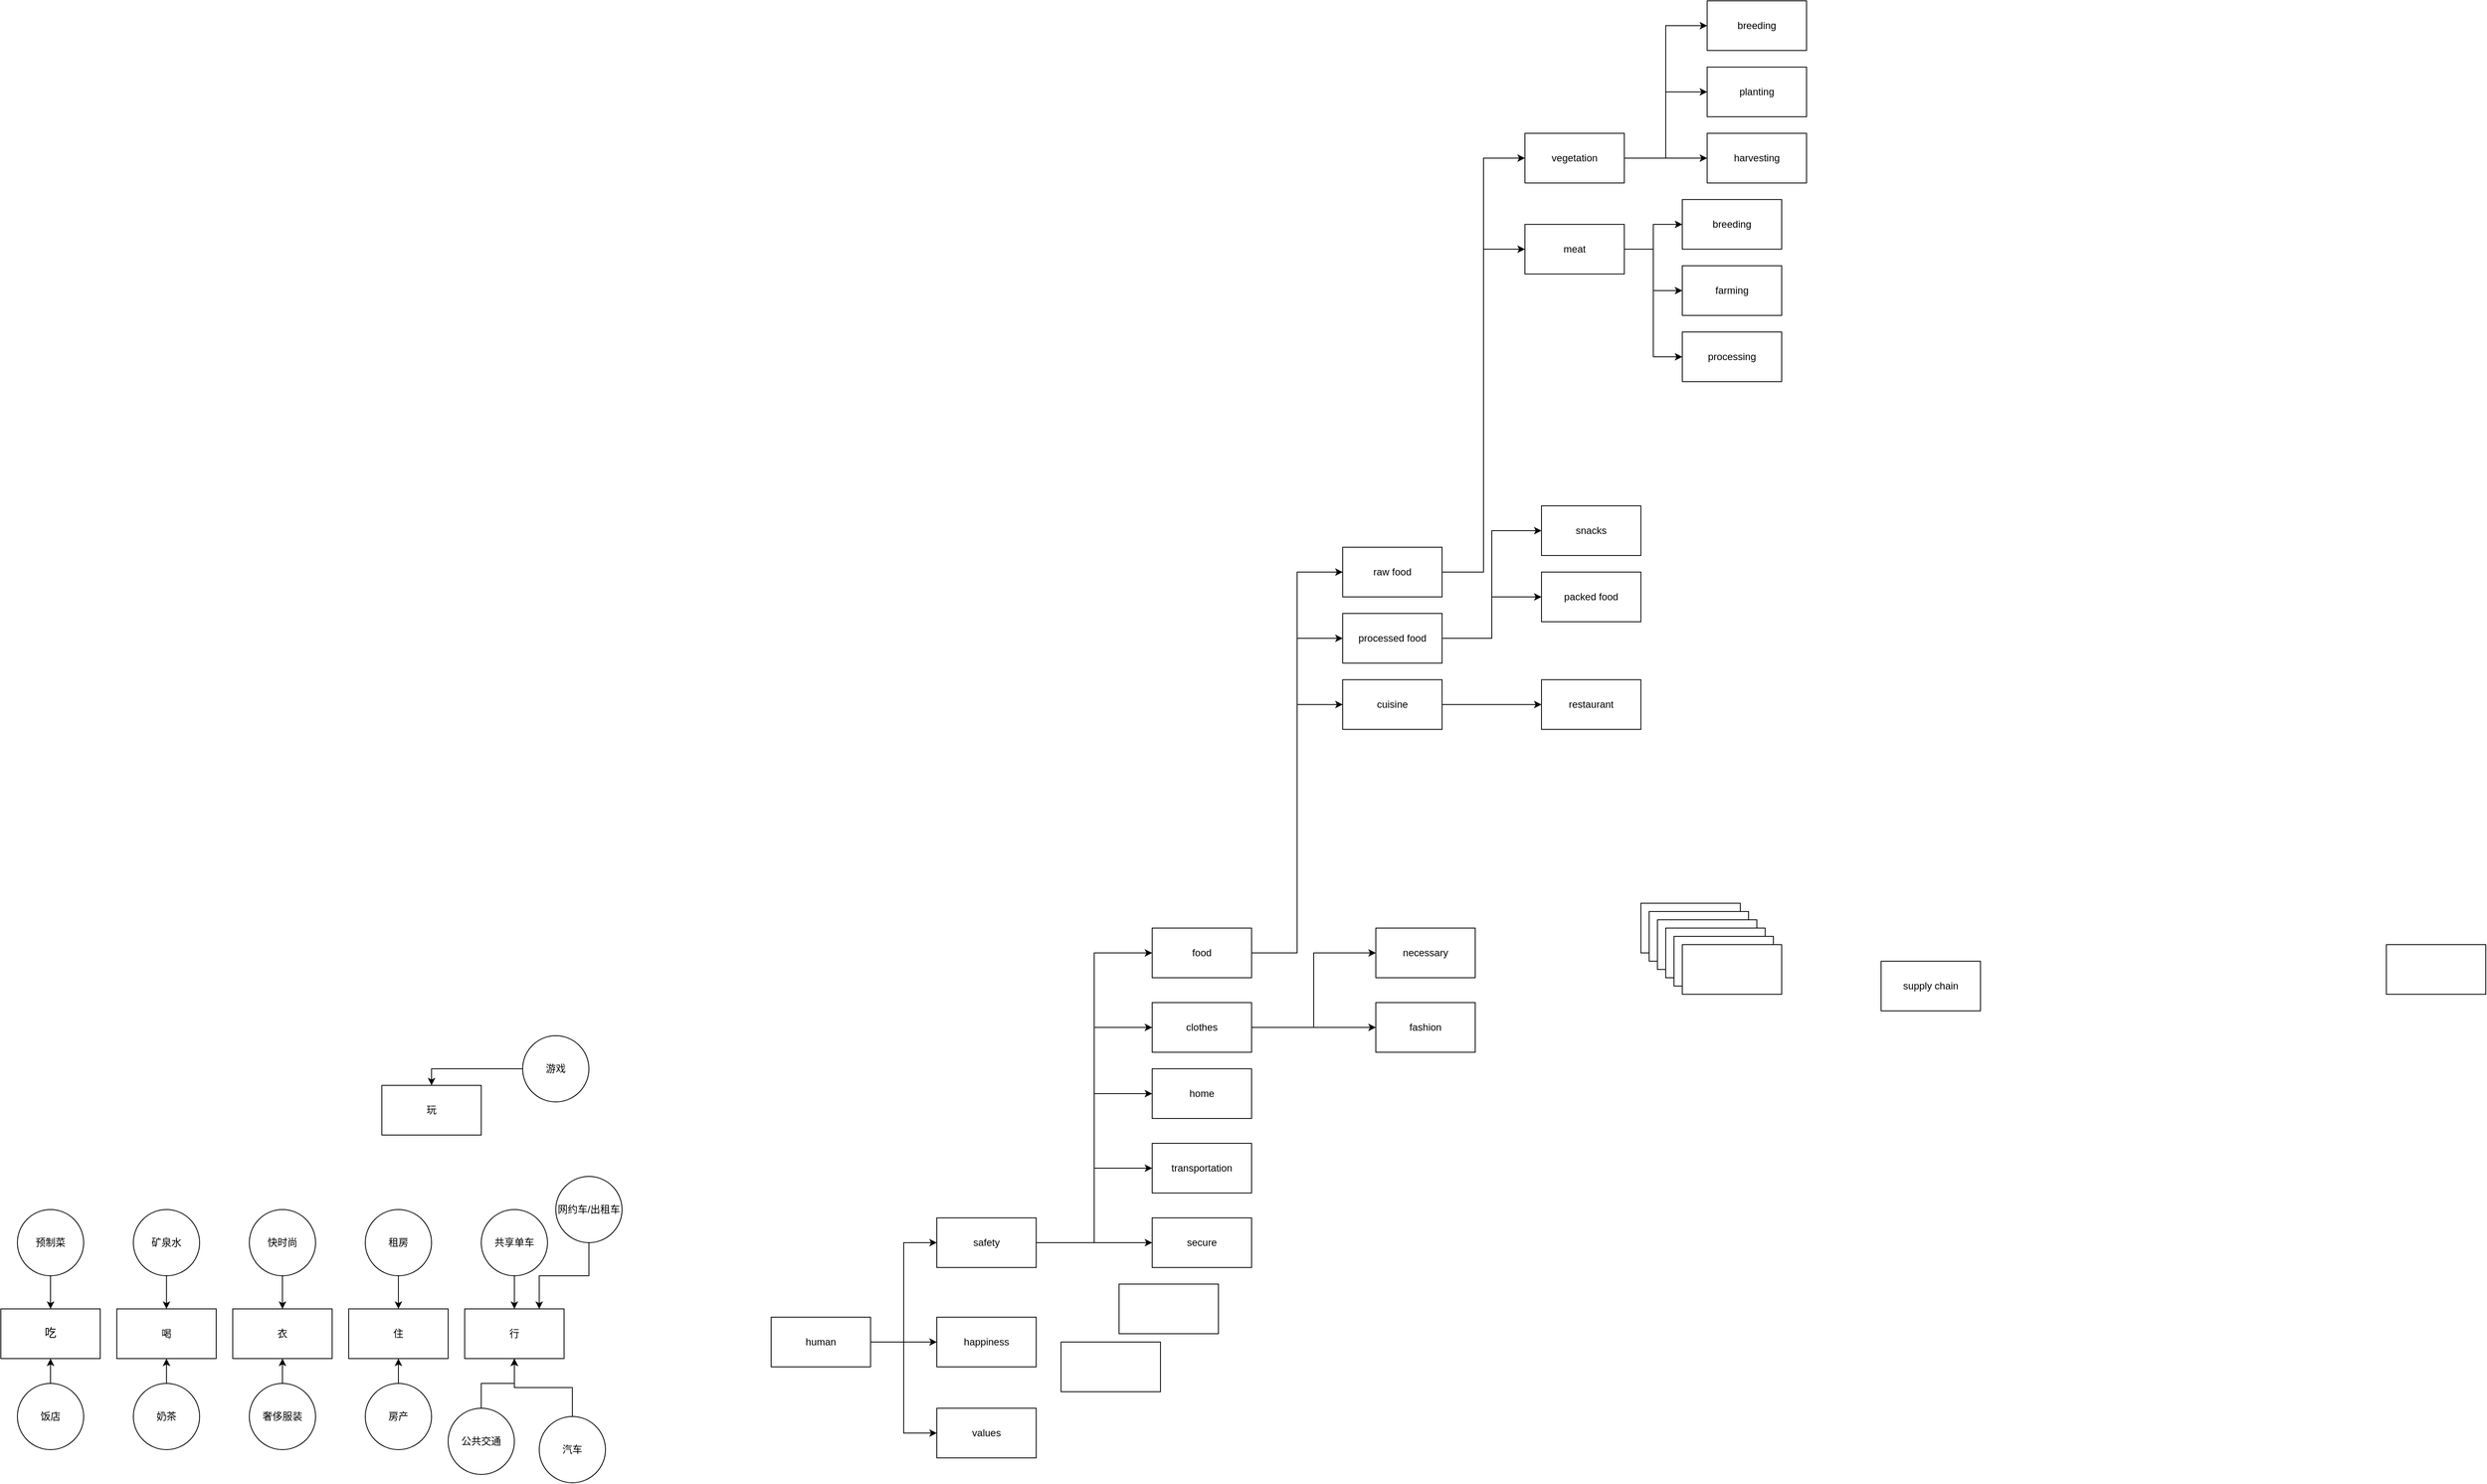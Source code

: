 <mxfile version="24.8.4">
  <diagram name="第 1 页" id="bKC5QmhDBSJt0FXYR_QA">
    <mxGraphModel dx="4406" dy="5330" grid="1" gridSize="10" guides="1" tooltips="1" connect="1" arrows="1" fold="1" page="1" pageScale="1" pageWidth="3300" pageHeight="4681" math="0" shadow="0">
      <root>
        <mxCell id="0" />
        <mxCell id="1" parent="0" />
        <mxCell id="_Jt70skvFzHEWjwzI6Lq-7" value="玩" style="whiteSpace=wrap;html=1;" parent="1" vertex="1">
          <mxGeometry x="-400" y="450" width="120" height="60" as="geometry" />
        </mxCell>
        <mxCell id="_Jt70skvFzHEWjwzI6Lq-33" style="edgeStyle=orthogonalEdgeStyle;rounded=0;orthogonalLoop=1;jettySize=auto;html=1;entryX=0.5;entryY=0;entryDx=0;entryDy=0;" parent="1" source="_Jt70skvFzHEWjwzI6Lq-32" target="_Jt70skvFzHEWjwzI6Lq-7" edge="1">
          <mxGeometry relative="1" as="geometry" />
        </mxCell>
        <mxCell id="_Jt70skvFzHEWjwzI6Lq-32" value="游戏" style="ellipse;whiteSpace=wrap;html=1;" parent="1" vertex="1">
          <mxGeometry x="-230" y="390" width="80" height="80" as="geometry" />
        </mxCell>
        <mxCell id="nXqNh91f3k578FwpFISp-6" style="edgeStyle=orthogonalEdgeStyle;rounded=0;orthogonalLoop=1;jettySize=auto;html=1;entryX=0;entryY=0.5;entryDx=0;entryDy=0;" edge="1" parent="1" source="nXqNh91f3k578FwpFISp-1" target="nXqNh91f3k578FwpFISp-2">
          <mxGeometry relative="1" as="geometry" />
        </mxCell>
        <mxCell id="nXqNh91f3k578FwpFISp-7" style="edgeStyle=orthogonalEdgeStyle;rounded=0;orthogonalLoop=1;jettySize=auto;html=1;entryX=0;entryY=0.5;entryDx=0;entryDy=0;" edge="1" parent="1" source="nXqNh91f3k578FwpFISp-1" target="nXqNh91f3k578FwpFISp-3">
          <mxGeometry relative="1" as="geometry" />
        </mxCell>
        <mxCell id="nXqNh91f3k578FwpFISp-8" style="edgeStyle=orthogonalEdgeStyle;rounded=0;orthogonalLoop=1;jettySize=auto;html=1;entryX=0;entryY=0.5;entryDx=0;entryDy=0;" edge="1" parent="1" source="nXqNh91f3k578FwpFISp-1" target="nXqNh91f3k578FwpFISp-4">
          <mxGeometry relative="1" as="geometry" />
        </mxCell>
        <mxCell id="nXqNh91f3k578FwpFISp-1" value="human" style="rounded=0;whiteSpace=wrap;html=1;" vertex="1" parent="1">
          <mxGeometry x="70" y="730" width="120" height="60" as="geometry" />
        </mxCell>
        <mxCell id="nXqNh91f3k578FwpFISp-10" value="" style="edgeStyle=orthogonalEdgeStyle;rounded=0;orthogonalLoop=1;jettySize=auto;html=1;entryX=0;entryY=0.5;entryDx=0;entryDy=0;" edge="1" parent="1" source="nXqNh91f3k578FwpFISp-2" target="nXqNh91f3k578FwpFISp-9">
          <mxGeometry relative="1" as="geometry" />
        </mxCell>
        <mxCell id="nXqNh91f3k578FwpFISp-29" style="edgeStyle=orthogonalEdgeStyle;rounded=0;orthogonalLoop=1;jettySize=auto;html=1;entryX=0;entryY=0.5;entryDx=0;entryDy=0;" edge="1" parent="1" source="nXqNh91f3k578FwpFISp-2" target="nXqNh91f3k578FwpFISp-28">
          <mxGeometry relative="1" as="geometry" />
        </mxCell>
        <mxCell id="nXqNh91f3k578FwpFISp-59" style="edgeStyle=orthogonalEdgeStyle;rounded=0;orthogonalLoop=1;jettySize=auto;html=1;entryX=0;entryY=0.5;entryDx=0;entryDy=0;" edge="1" parent="1" source="nXqNh91f3k578FwpFISp-2" target="nXqNh91f3k578FwpFISp-24">
          <mxGeometry relative="1" as="geometry" />
        </mxCell>
        <mxCell id="nXqNh91f3k578FwpFISp-60" style="edgeStyle=orthogonalEdgeStyle;rounded=0;orthogonalLoop=1;jettySize=auto;html=1;entryX=0;entryY=0.5;entryDx=0;entryDy=0;" edge="1" parent="1" source="nXqNh91f3k578FwpFISp-2" target="nXqNh91f3k578FwpFISp-23">
          <mxGeometry relative="1" as="geometry" />
        </mxCell>
        <mxCell id="nXqNh91f3k578FwpFISp-61" style="edgeStyle=orthogonalEdgeStyle;rounded=0;orthogonalLoop=1;jettySize=auto;html=1;entryX=0;entryY=0.5;entryDx=0;entryDy=0;" edge="1" parent="1" source="nXqNh91f3k578FwpFISp-2" target="nXqNh91f3k578FwpFISp-22">
          <mxGeometry relative="1" as="geometry" />
        </mxCell>
        <mxCell id="nXqNh91f3k578FwpFISp-2" value="safety" style="rounded=0;whiteSpace=wrap;html=1;" vertex="1" parent="1">
          <mxGeometry x="270" y="610" width="120" height="60" as="geometry" />
        </mxCell>
        <mxCell id="nXqNh91f3k578FwpFISp-3" value="happiness" style="rounded=0;whiteSpace=wrap;html=1;" vertex="1" parent="1">
          <mxGeometry x="270" y="730" width="120" height="60" as="geometry" />
        </mxCell>
        <mxCell id="nXqNh91f3k578FwpFISp-4" value="values" style="rounded=0;whiteSpace=wrap;html=1;" vertex="1" parent="1">
          <mxGeometry x="270" y="840" width="120" height="60" as="geometry" />
        </mxCell>
        <mxCell id="nXqNh91f3k578FwpFISp-62" style="edgeStyle=orthogonalEdgeStyle;rounded=0;orthogonalLoop=1;jettySize=auto;html=1;entryX=0;entryY=0.5;entryDx=0;entryDy=0;" edge="1" parent="1" source="nXqNh91f3k578FwpFISp-9" target="nXqNh91f3k578FwpFISp-26">
          <mxGeometry relative="1" as="geometry" />
        </mxCell>
        <mxCell id="nXqNh91f3k578FwpFISp-63" style="edgeStyle=orthogonalEdgeStyle;rounded=0;orthogonalLoop=1;jettySize=auto;html=1;entryX=0;entryY=0.5;entryDx=0;entryDy=0;" edge="1" parent="1" source="nXqNh91f3k578FwpFISp-9" target="nXqNh91f3k578FwpFISp-25">
          <mxGeometry relative="1" as="geometry" />
        </mxCell>
        <mxCell id="nXqNh91f3k578FwpFISp-69" value="" style="edgeStyle=orthogonalEdgeStyle;rounded=0;orthogonalLoop=1;jettySize=auto;html=1;entryX=0;entryY=0.5;entryDx=0;entryDy=0;" edge="1" parent="1" source="nXqNh91f3k578FwpFISp-9" target="nXqNh91f3k578FwpFISp-68">
          <mxGeometry relative="1" as="geometry" />
        </mxCell>
        <mxCell id="nXqNh91f3k578FwpFISp-9" value="food" style="rounded=0;whiteSpace=wrap;html=1;" vertex="1" parent="1">
          <mxGeometry x="530" y="260" width="120" height="60" as="geometry" />
        </mxCell>
        <mxCell id="nXqNh91f3k578FwpFISp-11" value="" style="rounded=0;whiteSpace=wrap;html=1;" vertex="1" parent="1">
          <mxGeometry x="420" y="760" width="120" height="60" as="geometry" />
        </mxCell>
        <mxCell id="nXqNh91f3k578FwpFISp-12" value="" style="rounded=0;whiteSpace=wrap;html=1;" vertex="1" parent="1">
          <mxGeometry x="420" y="760" width="120" height="60" as="geometry" />
        </mxCell>
        <mxCell id="nXqNh91f3k578FwpFISp-13" value="" style="rounded=0;whiteSpace=wrap;html=1;" vertex="1" parent="1">
          <mxGeometry x="1120" y="230" width="120" height="60" as="geometry" />
        </mxCell>
        <mxCell id="nXqNh91f3k578FwpFISp-14" value="farming" style="rounded=0;whiteSpace=wrap;html=1;" vertex="1" parent="1">
          <mxGeometry x="1170" y="-540" width="120" height="60" as="geometry" />
        </mxCell>
        <mxCell id="nXqNh91f3k578FwpFISp-15" value="breeding" style="rounded=0;whiteSpace=wrap;html=1;" vertex="1" parent="1">
          <mxGeometry x="1170" y="-620" width="120" height="60" as="geometry" />
        </mxCell>
        <mxCell id="nXqNh91f3k578FwpFISp-17" value="harvesting" style="rounded=0;whiteSpace=wrap;html=1;" vertex="1" parent="1">
          <mxGeometry x="1200" y="-700" width="120" height="60" as="geometry" />
        </mxCell>
        <mxCell id="nXqNh91f3k578FwpFISp-18" value="planting" style="rounded=0;whiteSpace=wrap;html=1;" vertex="1" parent="1">
          <mxGeometry x="1200" y="-780" width="120" height="60" as="geometry" />
        </mxCell>
        <mxCell id="nXqNh91f3k578FwpFISp-19" value="breeding" style="rounded=0;whiteSpace=wrap;html=1;" vertex="1" parent="1">
          <mxGeometry x="1200" y="-860" width="120" height="60" as="geometry" />
        </mxCell>
        <mxCell id="nXqNh91f3k578FwpFISp-76" style="edgeStyle=orthogonalEdgeStyle;rounded=0;orthogonalLoop=1;jettySize=auto;html=1;entryX=0;entryY=0.5;entryDx=0;entryDy=0;" edge="1" parent="1" source="nXqNh91f3k578FwpFISp-21" target="nXqNh91f3k578FwpFISp-15">
          <mxGeometry relative="1" as="geometry" />
        </mxCell>
        <mxCell id="nXqNh91f3k578FwpFISp-89" style="edgeStyle=orthogonalEdgeStyle;rounded=0;orthogonalLoop=1;jettySize=auto;html=1;entryX=0;entryY=0.5;entryDx=0;entryDy=0;" edge="1" parent="1" source="nXqNh91f3k578FwpFISp-21" target="nXqNh91f3k578FwpFISp-14">
          <mxGeometry relative="1" as="geometry" />
        </mxCell>
        <mxCell id="nXqNh91f3k578FwpFISp-90" style="edgeStyle=orthogonalEdgeStyle;rounded=0;orthogonalLoop=1;jettySize=auto;html=1;entryX=0;entryY=0.5;entryDx=0;entryDy=0;" edge="1" parent="1" source="nXqNh91f3k578FwpFISp-21" target="nXqNh91f3k578FwpFISp-88">
          <mxGeometry relative="1" as="geometry" />
        </mxCell>
        <mxCell id="nXqNh91f3k578FwpFISp-21" value="meat" style="rounded=0;whiteSpace=wrap;html=1;" vertex="1" parent="1">
          <mxGeometry x="980" y="-590" width="120" height="60" as="geometry" />
        </mxCell>
        <mxCell id="nXqNh91f3k578FwpFISp-22" value="transportation" style="rounded=0;whiteSpace=wrap;html=1;" vertex="1" parent="1">
          <mxGeometry x="530" y="520" width="120" height="60" as="geometry" />
        </mxCell>
        <mxCell id="nXqNh91f3k578FwpFISp-23" value="home" style="rounded=0;whiteSpace=wrap;html=1;" vertex="1" parent="1">
          <mxGeometry x="530" y="430" width="120" height="60" as="geometry" />
        </mxCell>
        <mxCell id="nXqNh91f3k578FwpFISp-65" value="" style="edgeStyle=orthogonalEdgeStyle;rounded=0;orthogonalLoop=1;jettySize=auto;html=1;entryX=0;entryY=0.5;entryDx=0;entryDy=0;" edge="1" parent="1" source="nXqNh91f3k578FwpFISp-24" target="nXqNh91f3k578FwpFISp-64">
          <mxGeometry relative="1" as="geometry" />
        </mxCell>
        <mxCell id="nXqNh91f3k578FwpFISp-67" value="" style="edgeStyle=orthogonalEdgeStyle;rounded=0;orthogonalLoop=1;jettySize=auto;html=1;" edge="1" parent="1" source="nXqNh91f3k578FwpFISp-24" target="nXqNh91f3k578FwpFISp-66">
          <mxGeometry relative="1" as="geometry" />
        </mxCell>
        <mxCell id="nXqNh91f3k578FwpFISp-24" value="clothes" style="rounded=0;whiteSpace=wrap;html=1;" vertex="1" parent="1">
          <mxGeometry x="530" y="350" width="120" height="60" as="geometry" />
        </mxCell>
        <mxCell id="nXqNh91f3k578FwpFISp-91" style="edgeStyle=orthogonalEdgeStyle;rounded=0;orthogonalLoop=1;jettySize=auto;html=1;entryX=0;entryY=0.5;entryDx=0;entryDy=0;" edge="1" parent="1" source="nXqNh91f3k578FwpFISp-25" target="nXqNh91f3k578FwpFISp-87">
          <mxGeometry relative="1" as="geometry" />
        </mxCell>
        <mxCell id="nXqNh91f3k578FwpFISp-92" style="edgeStyle=orthogonalEdgeStyle;rounded=0;orthogonalLoop=1;jettySize=auto;html=1;entryX=0;entryY=0.5;entryDx=0;entryDy=0;" edge="1" parent="1" source="nXqNh91f3k578FwpFISp-25" target="nXqNh91f3k578FwpFISp-86">
          <mxGeometry relative="1" as="geometry" />
        </mxCell>
        <mxCell id="nXqNh91f3k578FwpFISp-25" value="processed food" style="rounded=0;whiteSpace=wrap;html=1;" vertex="1" parent="1">
          <mxGeometry x="760" y="-120" width="120" height="60" as="geometry" />
        </mxCell>
        <mxCell id="nXqNh91f3k578FwpFISp-71" value="" style="edgeStyle=orthogonalEdgeStyle;rounded=0;orthogonalLoop=1;jettySize=auto;html=1;entryX=0;entryY=0.5;entryDx=0;entryDy=0;" edge="1" parent="1" source="nXqNh91f3k578FwpFISp-26" target="nXqNh91f3k578FwpFISp-70">
          <mxGeometry relative="1" as="geometry" />
        </mxCell>
        <mxCell id="nXqNh91f3k578FwpFISp-72" style="edgeStyle=orthogonalEdgeStyle;rounded=0;orthogonalLoop=1;jettySize=auto;html=1;entryX=0;entryY=0.5;entryDx=0;entryDy=0;" edge="1" parent="1" source="nXqNh91f3k578FwpFISp-26" target="nXqNh91f3k578FwpFISp-21">
          <mxGeometry relative="1" as="geometry" />
        </mxCell>
        <mxCell id="nXqNh91f3k578FwpFISp-26" value="raw food" style="rounded=0;whiteSpace=wrap;html=1;" vertex="1" parent="1">
          <mxGeometry x="760" y="-200" width="120" height="60" as="geometry" />
        </mxCell>
        <mxCell id="nXqNh91f3k578FwpFISp-27" value="" style="rounded=0;whiteSpace=wrap;html=1;" vertex="1" parent="1">
          <mxGeometry x="490" y="690" width="120" height="60" as="geometry" />
        </mxCell>
        <mxCell id="nXqNh91f3k578FwpFISp-28" value="secure" style="rounded=0;whiteSpace=wrap;html=1;" vertex="1" parent="1">
          <mxGeometry x="530" y="610" width="120" height="60" as="geometry" />
        </mxCell>
        <mxCell id="nXqNh91f3k578FwpFISp-30" value="&lt;p class=&quot;MsoNormal&quot;&gt;&lt;span style=&quot;mso-spacerun:&#39;yes&#39;;font-family:微软雅黑;mso-ascii-font-family:Arial;&lt;br/&gt;mso-hansi-font-family:Arial;mso-bidi-font-family:&#39;Times New Roman&#39;;font-size:10.5pt;&lt;br/&gt;mso-font-kerning:1.0pt;&quot;&gt;吃&lt;/span&gt;&lt;/p&gt;" style="whiteSpace=wrap;html=1;" vertex="1" parent="1">
          <mxGeometry x="-860" y="720" width="120" height="60" as="geometry" />
        </mxCell>
        <mxCell id="nXqNh91f3k578FwpFISp-31" value="喝" style="whiteSpace=wrap;html=1;" vertex="1" parent="1">
          <mxGeometry x="-720" y="720" width="120" height="60" as="geometry" />
        </mxCell>
        <mxCell id="nXqNh91f3k578FwpFISp-32" value="衣" style="whiteSpace=wrap;html=1;" vertex="1" parent="1">
          <mxGeometry x="-580" y="720" width="120" height="60" as="geometry" />
        </mxCell>
        <mxCell id="nXqNh91f3k578FwpFISp-33" value="住" style="whiteSpace=wrap;html=1;" vertex="1" parent="1">
          <mxGeometry x="-440" y="720" width="120" height="60" as="geometry" />
        </mxCell>
        <mxCell id="nXqNh91f3k578FwpFISp-34" value="行" style="whiteSpace=wrap;html=1;" vertex="1" parent="1">
          <mxGeometry x="-300" y="720" width="120" height="60" as="geometry" />
        </mxCell>
        <mxCell id="nXqNh91f3k578FwpFISp-35" value="" style="edgeStyle=orthogonalEdgeStyle;rounded=0;orthogonalLoop=1;jettySize=auto;html=1;" edge="1" parent="1" source="nXqNh91f3k578FwpFISp-36" target="nXqNh91f3k578FwpFISp-30">
          <mxGeometry relative="1" as="geometry" />
        </mxCell>
        <mxCell id="nXqNh91f3k578FwpFISp-36" value="预制菜" style="ellipse;whiteSpace=wrap;html=1;" vertex="1" parent="1">
          <mxGeometry x="-840" y="600" width="80" height="80" as="geometry" />
        </mxCell>
        <mxCell id="nXqNh91f3k578FwpFISp-37" value="" style="edgeStyle=orthogonalEdgeStyle;rounded=0;orthogonalLoop=1;jettySize=auto;html=1;" edge="1" parent="1" source="nXqNh91f3k578FwpFISp-38" target="nXqNh91f3k578FwpFISp-30">
          <mxGeometry relative="1" as="geometry" />
        </mxCell>
        <mxCell id="nXqNh91f3k578FwpFISp-38" value="饭店" style="ellipse;whiteSpace=wrap;html=1;" vertex="1" parent="1">
          <mxGeometry x="-840" y="810" width="80" height="80" as="geometry" />
        </mxCell>
        <mxCell id="nXqNh91f3k578FwpFISp-39" value="" style="edgeStyle=orthogonalEdgeStyle;rounded=0;orthogonalLoop=1;jettySize=auto;html=1;" edge="1" parent="1" source="nXqNh91f3k578FwpFISp-40" target="nXqNh91f3k578FwpFISp-31">
          <mxGeometry relative="1" as="geometry" />
        </mxCell>
        <mxCell id="nXqNh91f3k578FwpFISp-40" value="矿泉水" style="ellipse;whiteSpace=wrap;html=1;" vertex="1" parent="1">
          <mxGeometry x="-700" y="600" width="80" height="80" as="geometry" />
        </mxCell>
        <mxCell id="nXqNh91f3k578FwpFISp-41" value="" style="edgeStyle=orthogonalEdgeStyle;rounded=0;orthogonalLoop=1;jettySize=auto;html=1;" edge="1" parent="1" source="nXqNh91f3k578FwpFISp-42" target="nXqNh91f3k578FwpFISp-31">
          <mxGeometry relative="1" as="geometry" />
        </mxCell>
        <mxCell id="nXqNh91f3k578FwpFISp-42" value="奶茶" style="ellipse;whiteSpace=wrap;html=1;" vertex="1" parent="1">
          <mxGeometry x="-700" y="810" width="80" height="80" as="geometry" />
        </mxCell>
        <mxCell id="nXqNh91f3k578FwpFISp-43" value="" style="edgeStyle=orthogonalEdgeStyle;rounded=0;orthogonalLoop=1;jettySize=auto;html=1;" edge="1" parent="1" source="nXqNh91f3k578FwpFISp-44" target="nXqNh91f3k578FwpFISp-32">
          <mxGeometry relative="1" as="geometry" />
        </mxCell>
        <mxCell id="nXqNh91f3k578FwpFISp-44" value="奢侈服装" style="ellipse;whiteSpace=wrap;html=1;" vertex="1" parent="1">
          <mxGeometry x="-560" y="810" width="80" height="80" as="geometry" />
        </mxCell>
        <mxCell id="nXqNh91f3k578FwpFISp-45" value="" style="edgeStyle=orthogonalEdgeStyle;rounded=0;orthogonalLoop=1;jettySize=auto;html=1;" edge="1" parent="1" source="nXqNh91f3k578FwpFISp-46" target="nXqNh91f3k578FwpFISp-32">
          <mxGeometry relative="1" as="geometry" />
        </mxCell>
        <mxCell id="nXqNh91f3k578FwpFISp-46" value="快时尚" style="ellipse;whiteSpace=wrap;html=1;" vertex="1" parent="1">
          <mxGeometry x="-560" y="600" width="80" height="80" as="geometry" />
        </mxCell>
        <mxCell id="nXqNh91f3k578FwpFISp-47" value="" style="edgeStyle=orthogonalEdgeStyle;rounded=0;orthogonalLoop=1;jettySize=auto;html=1;" edge="1" parent="1" source="nXqNh91f3k578FwpFISp-48" target="nXqNh91f3k578FwpFISp-33">
          <mxGeometry relative="1" as="geometry" />
        </mxCell>
        <mxCell id="nXqNh91f3k578FwpFISp-48" value="租房" style="ellipse;whiteSpace=wrap;html=1;" vertex="1" parent="1">
          <mxGeometry x="-420" y="600" width="80" height="80" as="geometry" />
        </mxCell>
        <mxCell id="nXqNh91f3k578FwpFISp-49" value="" style="edgeStyle=orthogonalEdgeStyle;rounded=0;orthogonalLoop=1;jettySize=auto;html=1;" edge="1" parent="1" source="nXqNh91f3k578FwpFISp-50" target="nXqNh91f3k578FwpFISp-33">
          <mxGeometry relative="1" as="geometry" />
        </mxCell>
        <mxCell id="nXqNh91f3k578FwpFISp-50" value="房产" style="ellipse;whiteSpace=wrap;html=1;" vertex="1" parent="1">
          <mxGeometry x="-420" y="810" width="80" height="80" as="geometry" />
        </mxCell>
        <mxCell id="nXqNh91f3k578FwpFISp-51" value="" style="edgeStyle=orthogonalEdgeStyle;rounded=0;orthogonalLoop=1;jettySize=auto;html=1;" edge="1" parent="1" source="nXqNh91f3k578FwpFISp-52" target="nXqNh91f3k578FwpFISp-34">
          <mxGeometry relative="1" as="geometry" />
        </mxCell>
        <mxCell id="nXqNh91f3k578FwpFISp-52" value="共享单车" style="ellipse;whiteSpace=wrap;html=1;" vertex="1" parent="1">
          <mxGeometry x="-280" y="600" width="80" height="80" as="geometry" />
        </mxCell>
        <mxCell id="nXqNh91f3k578FwpFISp-53" style="edgeStyle=orthogonalEdgeStyle;rounded=0;orthogonalLoop=1;jettySize=auto;html=1;entryX=0.75;entryY=0;entryDx=0;entryDy=0;" edge="1" parent="1" source="nXqNh91f3k578FwpFISp-54" target="nXqNh91f3k578FwpFISp-34">
          <mxGeometry relative="1" as="geometry" />
        </mxCell>
        <mxCell id="nXqNh91f3k578FwpFISp-54" value="网约车/出租车" style="ellipse;whiteSpace=wrap;html=1;" vertex="1" parent="1">
          <mxGeometry x="-190" y="560" width="80" height="80" as="geometry" />
        </mxCell>
        <mxCell id="nXqNh91f3k578FwpFISp-55" value="" style="edgeStyle=orthogonalEdgeStyle;rounded=0;orthogonalLoop=1;jettySize=auto;html=1;" edge="1" parent="1" source="nXqNh91f3k578FwpFISp-56" target="nXqNh91f3k578FwpFISp-34">
          <mxGeometry relative="1" as="geometry" />
        </mxCell>
        <mxCell id="nXqNh91f3k578FwpFISp-56" value="公共交通" style="ellipse;whiteSpace=wrap;html=1;" vertex="1" parent="1">
          <mxGeometry x="-320" y="840" width="80" height="80" as="geometry" />
        </mxCell>
        <mxCell id="nXqNh91f3k578FwpFISp-57" style="edgeStyle=orthogonalEdgeStyle;rounded=0;orthogonalLoop=1;jettySize=auto;html=1;entryX=0.5;entryY=1;entryDx=0;entryDy=0;" edge="1" parent="1" source="nXqNh91f3k578FwpFISp-58" target="nXqNh91f3k578FwpFISp-34">
          <mxGeometry relative="1" as="geometry" />
        </mxCell>
        <mxCell id="nXqNh91f3k578FwpFISp-58" value="汽车" style="ellipse;whiteSpace=wrap;html=1;" vertex="1" parent="1">
          <mxGeometry x="-210" y="850" width="80" height="80" as="geometry" />
        </mxCell>
        <mxCell id="nXqNh91f3k578FwpFISp-64" value="necessary" style="rounded=0;whiteSpace=wrap;html=1;" vertex="1" parent="1">
          <mxGeometry x="800" y="260" width="120" height="60" as="geometry" />
        </mxCell>
        <mxCell id="nXqNh91f3k578FwpFISp-66" value="fashion" style="rounded=0;whiteSpace=wrap;html=1;" vertex="1" parent="1">
          <mxGeometry x="800" y="350" width="120" height="60" as="geometry" />
        </mxCell>
        <mxCell id="nXqNh91f3k578FwpFISp-93" style="edgeStyle=orthogonalEdgeStyle;rounded=0;orthogonalLoop=1;jettySize=auto;html=1;entryX=0;entryY=0.5;entryDx=0;entryDy=0;" edge="1" parent="1" source="nXqNh91f3k578FwpFISp-68" target="nXqNh91f3k578FwpFISp-85">
          <mxGeometry relative="1" as="geometry" />
        </mxCell>
        <mxCell id="nXqNh91f3k578FwpFISp-68" value="cuisine" style="rounded=0;whiteSpace=wrap;html=1;" vertex="1" parent="1">
          <mxGeometry x="760" y="-40" width="120" height="60" as="geometry" />
        </mxCell>
        <mxCell id="nXqNh91f3k578FwpFISp-73" style="edgeStyle=orthogonalEdgeStyle;rounded=0;orthogonalLoop=1;jettySize=auto;html=1;entryX=0;entryY=0.5;entryDx=0;entryDy=0;" edge="1" parent="1" source="nXqNh91f3k578FwpFISp-70" target="nXqNh91f3k578FwpFISp-19">
          <mxGeometry relative="1" as="geometry" />
        </mxCell>
        <mxCell id="nXqNh91f3k578FwpFISp-74" style="edgeStyle=orthogonalEdgeStyle;rounded=0;orthogonalLoop=1;jettySize=auto;html=1;entryX=0;entryY=0.5;entryDx=0;entryDy=0;" edge="1" parent="1" source="nXqNh91f3k578FwpFISp-70" target="nXqNh91f3k578FwpFISp-18">
          <mxGeometry relative="1" as="geometry" />
        </mxCell>
        <mxCell id="nXqNh91f3k578FwpFISp-75" style="edgeStyle=orthogonalEdgeStyle;rounded=0;orthogonalLoop=1;jettySize=auto;html=1;entryX=0;entryY=0.5;entryDx=0;entryDy=0;" edge="1" parent="1" source="nXqNh91f3k578FwpFISp-70" target="nXqNh91f3k578FwpFISp-17">
          <mxGeometry relative="1" as="geometry" />
        </mxCell>
        <mxCell id="nXqNh91f3k578FwpFISp-70" value="vegetation" style="rounded=0;whiteSpace=wrap;html=1;" vertex="1" parent="1">
          <mxGeometry x="980" y="-700" width="120" height="60" as="geometry" />
        </mxCell>
        <mxCell id="nXqNh91f3k578FwpFISp-77" value="" style="rounded=0;whiteSpace=wrap;html=1;" vertex="1" parent="1">
          <mxGeometry x="1130" y="240" width="120" height="60" as="geometry" />
        </mxCell>
        <mxCell id="nXqNh91f3k578FwpFISp-78" value="" style="rounded=0;whiteSpace=wrap;html=1;" vertex="1" parent="1">
          <mxGeometry x="1140" y="250" width="120" height="60" as="geometry" />
        </mxCell>
        <mxCell id="nXqNh91f3k578FwpFISp-79" value="" style="rounded=0;whiteSpace=wrap;html=1;" vertex="1" parent="1">
          <mxGeometry x="1150" y="260" width="120" height="60" as="geometry" />
        </mxCell>
        <mxCell id="nXqNh91f3k578FwpFISp-80" value="" style="rounded=0;whiteSpace=wrap;html=1;" vertex="1" parent="1">
          <mxGeometry x="1160" y="270" width="120" height="60" as="geometry" />
        </mxCell>
        <mxCell id="nXqNh91f3k578FwpFISp-81" value="" style="rounded=0;whiteSpace=wrap;html=1;" vertex="1" parent="1">
          <mxGeometry x="1170" y="280" width="120" height="60" as="geometry" />
        </mxCell>
        <mxCell id="nXqNh91f3k578FwpFISp-83" value="supply chain" style="rounded=0;whiteSpace=wrap;html=1;" vertex="1" parent="1">
          <mxGeometry x="1410" y="300" width="120" height="60" as="geometry" />
        </mxCell>
        <mxCell id="nXqNh91f3k578FwpFISp-84" value="" style="rounded=0;whiteSpace=wrap;html=1;" vertex="1" parent="1">
          <mxGeometry x="2020" y="280" width="120" height="60" as="geometry" />
        </mxCell>
        <mxCell id="nXqNh91f3k578FwpFISp-85" value="restaurant" style="rounded=0;whiteSpace=wrap;html=1;" vertex="1" parent="1">
          <mxGeometry x="1000" y="-40" width="120" height="60" as="geometry" />
        </mxCell>
        <mxCell id="nXqNh91f3k578FwpFISp-86" value="packed food" style="rounded=0;whiteSpace=wrap;html=1;" vertex="1" parent="1">
          <mxGeometry x="1000" y="-170" width="120" height="60" as="geometry" />
        </mxCell>
        <mxCell id="nXqNh91f3k578FwpFISp-87" value="snacks" style="rounded=0;whiteSpace=wrap;html=1;" vertex="1" parent="1">
          <mxGeometry x="1000" y="-250" width="120" height="60" as="geometry" />
        </mxCell>
        <mxCell id="nXqNh91f3k578FwpFISp-88" value="processing" style="rounded=0;whiteSpace=wrap;html=1;" vertex="1" parent="1">
          <mxGeometry x="1170" y="-460" width="120" height="60" as="geometry" />
        </mxCell>
      </root>
    </mxGraphModel>
  </diagram>
</mxfile>
